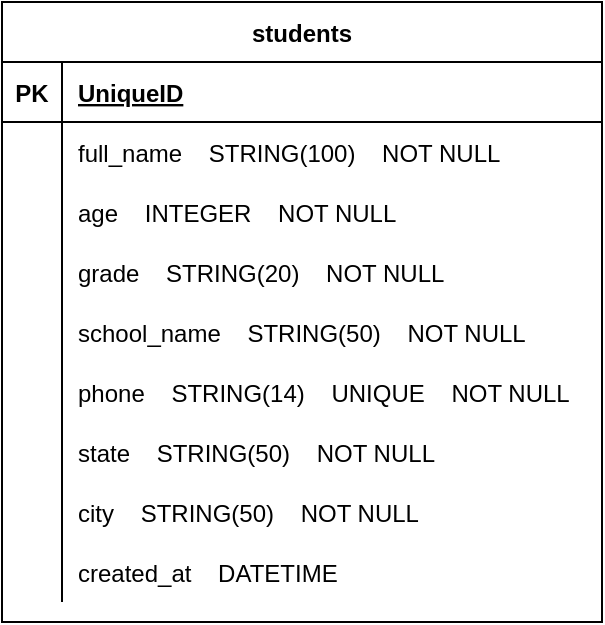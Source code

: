 <mxfile version="16.1.0" type="github"><diagram id="aIdaV782ghSNOvYvgGxq" name="Página-1"><mxGraphModel dx="1422" dy="729" grid="1" gridSize="10" guides="1" tooltips="1" connect="1" arrows="1" fold="1" page="1" pageScale="1" pageWidth="827" pageHeight="1169" math="0" shadow="0"><root><mxCell id="0"/><mxCell id="1" parent="0"/><mxCell id="Q_qq6eALCbNmUPuX01hx-1" value="students" style="shape=table;startSize=30;container=1;collapsible=1;childLayout=tableLayout;fixedRows=1;rowLines=0;fontStyle=1;align=center;resizeLast=1;" vertex="1" parent="1"><mxGeometry x="100" y="130" width="300" height="310" as="geometry"/></mxCell><mxCell id="Q_qq6eALCbNmUPuX01hx-2" value="" style="shape=partialRectangle;collapsible=0;dropTarget=0;pointerEvents=0;fillColor=none;top=0;left=0;bottom=1;right=0;points=[[0,0.5],[1,0.5]];portConstraint=eastwest;" vertex="1" parent="Q_qq6eALCbNmUPuX01hx-1"><mxGeometry y="30" width="300" height="30" as="geometry"/></mxCell><mxCell id="Q_qq6eALCbNmUPuX01hx-3" value="PK" style="shape=partialRectangle;connectable=0;fillColor=none;top=0;left=0;bottom=0;right=0;fontStyle=1;overflow=hidden;" vertex="1" parent="Q_qq6eALCbNmUPuX01hx-2"><mxGeometry width="30" height="30" as="geometry"><mxRectangle width="30" height="30" as="alternateBounds"/></mxGeometry></mxCell><mxCell id="Q_qq6eALCbNmUPuX01hx-4" value="UniqueID" style="shape=partialRectangle;connectable=0;fillColor=none;top=0;left=0;bottom=0;right=0;align=left;spacingLeft=6;fontStyle=5;overflow=hidden;" vertex="1" parent="Q_qq6eALCbNmUPuX01hx-2"><mxGeometry x="30" width="270" height="30" as="geometry"><mxRectangle width="270" height="30" as="alternateBounds"/></mxGeometry></mxCell><mxCell id="Q_qq6eALCbNmUPuX01hx-5" value="" style="shape=partialRectangle;collapsible=0;dropTarget=0;pointerEvents=0;fillColor=none;top=0;left=0;bottom=0;right=0;points=[[0,0.5],[1,0.5]];portConstraint=eastwest;" vertex="1" parent="Q_qq6eALCbNmUPuX01hx-1"><mxGeometry y="60" width="300" height="30" as="geometry"/></mxCell><mxCell id="Q_qq6eALCbNmUPuX01hx-6" value="" style="shape=partialRectangle;connectable=0;fillColor=none;top=0;left=0;bottom=0;right=0;editable=1;overflow=hidden;" vertex="1" parent="Q_qq6eALCbNmUPuX01hx-5"><mxGeometry width="30" height="30" as="geometry"><mxRectangle width="30" height="30" as="alternateBounds"/></mxGeometry></mxCell><mxCell id="Q_qq6eALCbNmUPuX01hx-7" value="full_name    STRING(100)    NOT NULL" style="shape=partialRectangle;connectable=0;fillColor=none;top=0;left=0;bottom=0;right=0;align=left;spacingLeft=6;overflow=hidden;" vertex="1" parent="Q_qq6eALCbNmUPuX01hx-5"><mxGeometry x="30" width="270" height="30" as="geometry"><mxRectangle width="270" height="30" as="alternateBounds"/></mxGeometry></mxCell><mxCell id="Q_qq6eALCbNmUPuX01hx-8" value="" style="shape=partialRectangle;collapsible=0;dropTarget=0;pointerEvents=0;fillColor=none;top=0;left=0;bottom=0;right=0;points=[[0,0.5],[1,0.5]];portConstraint=eastwest;" vertex="1" parent="Q_qq6eALCbNmUPuX01hx-1"><mxGeometry y="90" width="300" height="30" as="geometry"/></mxCell><mxCell id="Q_qq6eALCbNmUPuX01hx-9" value="" style="shape=partialRectangle;connectable=0;fillColor=none;top=0;left=0;bottom=0;right=0;editable=1;overflow=hidden;" vertex="1" parent="Q_qq6eALCbNmUPuX01hx-8"><mxGeometry width="30" height="30" as="geometry"><mxRectangle width="30" height="30" as="alternateBounds"/></mxGeometry></mxCell><mxCell id="Q_qq6eALCbNmUPuX01hx-10" value="age    INTEGER    NOT NULL" style="shape=partialRectangle;connectable=0;fillColor=none;top=0;left=0;bottom=0;right=0;align=left;spacingLeft=6;overflow=hidden;" vertex="1" parent="Q_qq6eALCbNmUPuX01hx-8"><mxGeometry x="30" width="270" height="30" as="geometry"><mxRectangle width="270" height="30" as="alternateBounds"/></mxGeometry></mxCell><mxCell id="Q_qq6eALCbNmUPuX01hx-11" value="" style="shape=partialRectangle;collapsible=0;dropTarget=0;pointerEvents=0;fillColor=none;top=0;left=0;bottom=0;right=0;points=[[0,0.5],[1,0.5]];portConstraint=eastwest;" vertex="1" parent="Q_qq6eALCbNmUPuX01hx-1"><mxGeometry y="120" width="300" height="30" as="geometry"/></mxCell><mxCell id="Q_qq6eALCbNmUPuX01hx-12" value="" style="shape=partialRectangle;connectable=0;fillColor=none;top=0;left=0;bottom=0;right=0;editable=1;overflow=hidden;" vertex="1" parent="Q_qq6eALCbNmUPuX01hx-11"><mxGeometry width="30" height="30" as="geometry"><mxRectangle width="30" height="30" as="alternateBounds"/></mxGeometry></mxCell><mxCell id="Q_qq6eALCbNmUPuX01hx-13" value="grade    STRING(20)    NOT NULL" style="shape=partialRectangle;connectable=0;fillColor=none;top=0;left=0;bottom=0;right=0;align=left;spacingLeft=6;overflow=hidden;" vertex="1" parent="Q_qq6eALCbNmUPuX01hx-11"><mxGeometry x="30" width="270" height="30" as="geometry"><mxRectangle width="270" height="30" as="alternateBounds"/></mxGeometry></mxCell><mxCell id="Q_qq6eALCbNmUPuX01hx-14" value="" style="shape=partialRectangle;collapsible=0;dropTarget=0;pointerEvents=0;fillColor=none;top=0;left=0;bottom=0;right=0;points=[[0,0.5],[1,0.5]];portConstraint=eastwest;" vertex="1" parent="Q_qq6eALCbNmUPuX01hx-1"><mxGeometry y="150" width="300" height="30" as="geometry"/></mxCell><mxCell id="Q_qq6eALCbNmUPuX01hx-15" value="" style="shape=partialRectangle;connectable=0;fillColor=none;top=0;left=0;bottom=0;right=0;editable=1;overflow=hidden;" vertex="1" parent="Q_qq6eALCbNmUPuX01hx-14"><mxGeometry width="30" height="30" as="geometry"><mxRectangle width="30" height="30" as="alternateBounds"/></mxGeometry></mxCell><mxCell id="Q_qq6eALCbNmUPuX01hx-16" value="school_name    STRING(50)    NOT NULL" style="shape=partialRectangle;connectable=0;fillColor=none;top=0;left=0;bottom=0;right=0;align=left;spacingLeft=6;overflow=hidden;" vertex="1" parent="Q_qq6eALCbNmUPuX01hx-14"><mxGeometry x="30" width="270" height="30" as="geometry"><mxRectangle width="270" height="30" as="alternateBounds"/></mxGeometry></mxCell><mxCell id="Q_qq6eALCbNmUPuX01hx-17" value="" style="shape=partialRectangle;collapsible=0;dropTarget=0;pointerEvents=0;fillColor=none;top=0;left=0;bottom=0;right=0;points=[[0,0.5],[1,0.5]];portConstraint=eastwest;" vertex="1" parent="Q_qq6eALCbNmUPuX01hx-1"><mxGeometry y="180" width="300" height="30" as="geometry"/></mxCell><mxCell id="Q_qq6eALCbNmUPuX01hx-18" value="" style="shape=partialRectangle;connectable=0;fillColor=none;top=0;left=0;bottom=0;right=0;editable=1;overflow=hidden;" vertex="1" parent="Q_qq6eALCbNmUPuX01hx-17"><mxGeometry width="30" height="30" as="geometry"><mxRectangle width="30" height="30" as="alternateBounds"/></mxGeometry></mxCell><mxCell id="Q_qq6eALCbNmUPuX01hx-19" value="phone    STRING(14)    UNIQUE    NOT NULL" style="shape=partialRectangle;connectable=0;fillColor=none;top=0;left=0;bottom=0;right=0;align=left;spacingLeft=6;overflow=hidden;" vertex="1" parent="Q_qq6eALCbNmUPuX01hx-17"><mxGeometry x="30" width="270" height="30" as="geometry"><mxRectangle width="270" height="30" as="alternateBounds"/></mxGeometry></mxCell><mxCell id="Q_qq6eALCbNmUPuX01hx-23" value="" style="shape=partialRectangle;collapsible=0;dropTarget=0;pointerEvents=0;fillColor=none;top=0;left=0;bottom=0;right=0;points=[[0,0.5],[1,0.5]];portConstraint=eastwest;" vertex="1" parent="Q_qq6eALCbNmUPuX01hx-1"><mxGeometry y="210" width="300" height="30" as="geometry"/></mxCell><mxCell id="Q_qq6eALCbNmUPuX01hx-24" value="" style="shape=partialRectangle;connectable=0;fillColor=none;top=0;left=0;bottom=0;right=0;editable=1;overflow=hidden;" vertex="1" parent="Q_qq6eALCbNmUPuX01hx-23"><mxGeometry width="30" height="30" as="geometry"><mxRectangle width="30" height="30" as="alternateBounds"/></mxGeometry></mxCell><mxCell id="Q_qq6eALCbNmUPuX01hx-25" value="state    STRING(50)    NOT NULL" style="shape=partialRectangle;connectable=0;fillColor=none;top=0;left=0;bottom=0;right=0;align=left;spacingLeft=6;overflow=hidden;" vertex="1" parent="Q_qq6eALCbNmUPuX01hx-23"><mxGeometry x="30" width="270" height="30" as="geometry"><mxRectangle width="270" height="30" as="alternateBounds"/></mxGeometry></mxCell><mxCell id="Q_qq6eALCbNmUPuX01hx-26" value="" style="shape=partialRectangle;collapsible=0;dropTarget=0;pointerEvents=0;fillColor=none;top=0;left=0;bottom=0;right=0;points=[[0,0.5],[1,0.5]];portConstraint=eastwest;" vertex="1" parent="Q_qq6eALCbNmUPuX01hx-1"><mxGeometry y="240" width="300" height="30" as="geometry"/></mxCell><mxCell id="Q_qq6eALCbNmUPuX01hx-27" value="" style="shape=partialRectangle;connectable=0;fillColor=none;top=0;left=0;bottom=0;right=0;editable=1;overflow=hidden;" vertex="1" parent="Q_qq6eALCbNmUPuX01hx-26"><mxGeometry width="30" height="30" as="geometry"><mxRectangle width="30" height="30" as="alternateBounds"/></mxGeometry></mxCell><mxCell id="Q_qq6eALCbNmUPuX01hx-28" value="city    STRING(50)    NOT NULL" style="shape=partialRectangle;connectable=0;fillColor=none;top=0;left=0;bottom=0;right=0;align=left;spacingLeft=6;overflow=hidden;" vertex="1" parent="Q_qq6eALCbNmUPuX01hx-26"><mxGeometry x="30" width="270" height="30" as="geometry"><mxRectangle width="270" height="30" as="alternateBounds"/></mxGeometry></mxCell><mxCell id="Q_qq6eALCbNmUPuX01hx-20" value="" style="shape=partialRectangle;collapsible=0;dropTarget=0;pointerEvents=0;fillColor=none;top=0;left=0;bottom=0;right=0;points=[[0,0.5],[1,0.5]];portConstraint=eastwest;" vertex="1" parent="Q_qq6eALCbNmUPuX01hx-1"><mxGeometry y="270" width="300" height="30" as="geometry"/></mxCell><mxCell id="Q_qq6eALCbNmUPuX01hx-21" value="" style="shape=partialRectangle;connectable=0;fillColor=none;top=0;left=0;bottom=0;right=0;editable=1;overflow=hidden;" vertex="1" parent="Q_qq6eALCbNmUPuX01hx-20"><mxGeometry width="30" height="30" as="geometry"><mxRectangle width="30" height="30" as="alternateBounds"/></mxGeometry></mxCell><mxCell id="Q_qq6eALCbNmUPuX01hx-22" value="created_at    DATETIME" style="shape=partialRectangle;connectable=0;fillColor=none;top=0;left=0;bottom=0;right=0;align=left;spacingLeft=6;overflow=hidden;" vertex="1" parent="Q_qq6eALCbNmUPuX01hx-20"><mxGeometry x="30" width="270" height="30" as="geometry"><mxRectangle width="270" height="30" as="alternateBounds"/></mxGeometry></mxCell></root></mxGraphModel></diagram></mxfile>